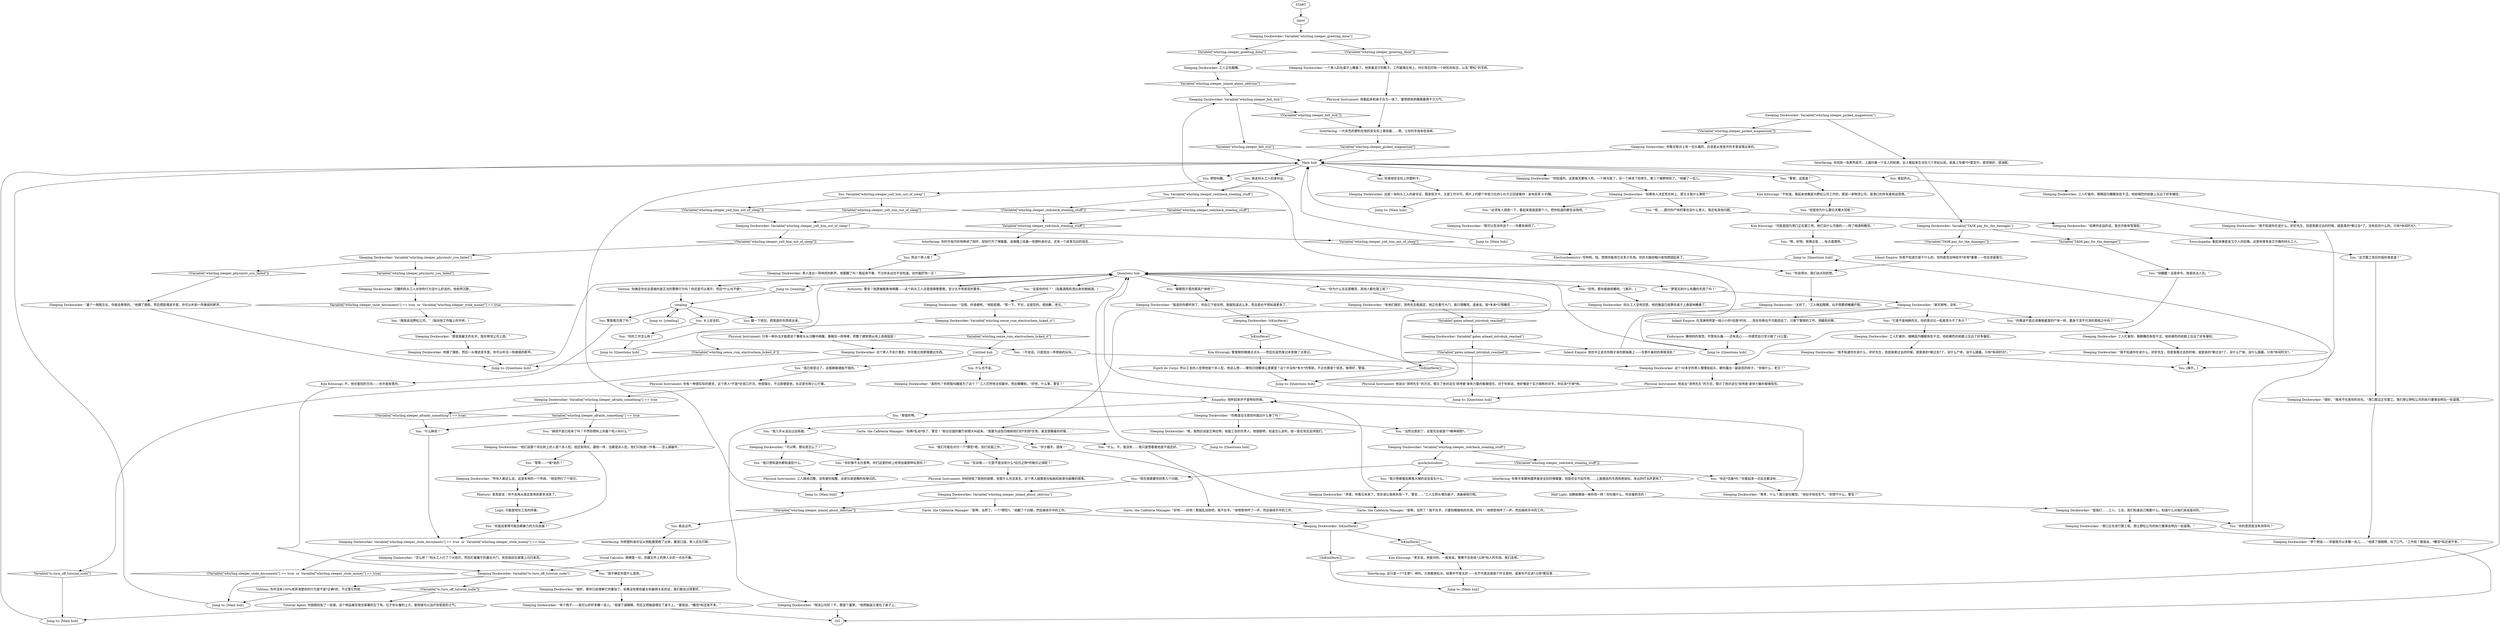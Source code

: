 # WHIRLING / SLEEPING DOCKWORKER
# Downstairs at the Whirling In Rags there's a sleeping dockworker. Interfacing people can steal his wallet and work pass, Phys inst can wake him up by yelling and then get some info on the Union and the strike.
# ==================================================
digraph G {
	  0 [label="START"];
	  1 [label="input"];
	  2 [label="Rhetoric: 意思是说：你不会再从我这里得到更多消息了。"];
	  3 [label="Main hub"];
	  4 [label="You: “警督，这是谁？”"];
	  5 [label="You: “我已经尝过了。这瓶朗姆酒挺不错的。”"];
	  6 [label="Sleeping Dockworker: 码头工人没有回答。他的脑袋已经靠在桌子上香甜地睡着了。"];
	  7 [label="Jump to: [Main hub]"];
	  8 [label="You: “当然注意到了，这里完全就是个*精神病院*。”"];
	  9 [label="Sleeping Dockworker: “太好了。”工人眯起眼睛，似乎想要把睡魔吓跑。"];
	  10 [label="Interfacing: 你的手指巧妙地伸进了钩环，轻轻打开了弹簧塞。金属圈上挂着一张塑料身份证，还有一个皮革包边的钱包……"];
	  11 [label="You: 拿起药丸。"];
	  12 [label="Sleeping Dockworker: 一个男人趴在桌子上睡着了，他穿着泥泞的靴子，工作服落在地上。衬衫背后印有一个树形的标志，以及“野松”的字样。"];
	  13 [label="You: “我只想看看如果我大喊的话会发生什么。”"];
	  14 [label="You: “你好像不太在意啊。你们这里的树上经常挂着那种玩意吗？”"];
	  15 [label="Sleeping Dockworker: 男人发出一阵响亮的鼾声。他要醒了吗？看起来不像，不过你永远也不会知道。动作最好快一点！"];
	  16 [label="Jump to: [Questions hub]"];
	  17 [label="You: 偷走码头工人的身份证。"];
	  18 [label="You: Variable[\"whirling.sleeper_redcheck_stealing_stuff\"]"];
	  19 [label="Variable[\"whirling.sleeper_redcheck_stealing_stuff\"]", shape=diamond];
	  20 [label="!(Variable[\"whirling.sleeper_redcheck_stealing_stuff\"])", shape=diamond];
	  21 [label="Sleeping Dockworker: Variable[\"whirling.sleeper_felt_itch\"]"];
	  22 [label="Variable[\"whirling.sleeper_felt_itch\"]", shape=diamond];
	  23 [label="!(Variable[\"whirling.sleeper_felt_itch\"])", shape=diamond];
	  24 [label="Sleeping Dockworker: IsKimHere()"];
	  25 [label="IsKimHere()", shape=diamond];
	  26 [label="!(IsKimHere())", shape=diamond];
	  27 [label="Half Light: 动静就像摇一串铃铛一样！你在做什么，你会被抓住的！"];
	  28 [label="Logic: 可能是他在工会的同事。"];
	  29 [label="You: 翻一下钱包，把里面的东西拿出来。"];
	  30 [label="You: “那很好啊。”"];
	  31 [label="Sleeping Dockworker: Variable[\"whirling.sense_rum_electrochem_licked_it\"]"];
	  32 [label="Variable[\"whirling.sense_rum_electrochem_licked_it\"]", shape=diamond];
	  33 [label="!(Variable[\"whirling.sense_rum_electrochem_licked_it\"])", shape=diamond];
	  34 [label="You: “现在我需要你回答几个问题。”"];
	  35 [label="You: 而这个男人呢？"];
	  36 [label="You: “你是说事情可能会朝暴力的方向发展？”"];
	  37 [label="Sleeping Dockworker: Variable[\"whirling.sleeper_afraids_something\"] == true"];
	  38 [label="Variable[\"whirling.sleeper_afraids_something\"] == true", shape=diamond];
	  39 [label="!(Variable[\"whirling.sleeper_afraids_something\"] == true)", shape=diamond];
	  40 [label="Kim Kitsuragi: “可能是因为港口正在罢工吧。他们没什么可做的——除了喝酒和睡觉。”"];
	  41 [label="You: “你难道不是应该像陵墓里的尸体一样，置身于深不可测的黑暗之中吗？”"];
	  42 [label="Sleeping Dockworker: “有他们就好。测颅先生能搞定，他正在看守大门，我只想睡觉。或者说，我*本来*只想睡觉 ……”"];
	  43 [label="Sleeping Dockworker: IsKimHere()"];
	  44 [label="IsKimHere()", shape=diamond];
	  45 [label="!(IsKimHere())", shape=diamond];
	  46 [label="Kim Kitsuragi: “老实说，他是对的。一般来说，警察不会到处*占用*别人的东西。我们走吧。”"];
	  47 [label="Sleeping Dockworker: “如果你走运的话，我也许能有答案呢。”"];
	  48 [label="Kim Kitsuragi: 不。他在看别的方向——也许是故意的。"];
	  49 [label="You: “等等——*谁*说的？”"];
	  50 [label="Physical Instrument: 他说出“测颅先生”的方式，暗示了他对这位‘碎颅者’身体力量的极端信任。对于你来说，他好像是个实力相称的对手。你应该*干掉*他。"];
	  51 [label="You: “你还*活着*吗？你看起来一点反应都没有……”"];
	  52 [label="You: “好吧，那你就继续睡吧。”[离开。]"];
	  53 [label="Physical Instrument: 他看起来和桌子合为一体了。要想把他弄醒需要费不少力气。"];
	  54 [label="Sleeping Dockworker: “那是我雇主的名字。我在物流公司上班。”"];
	  55 [label="Sleeping Dockworker: “如果有人决定死在树上，那又关我什么事呢？”"];
	  56 [label="Sleeping Dockworker: “等等，什么？我只是在睡觉。”他似乎有些生气。“你想干什么，警官？”"];
	  57 [label="You: 检查他安全扣上的塑料卡。"];
	  58 [label="Sleeping Dockworker: 这是一张码头工人的身份证，既是班次卡，又是工作许可。照片上的那个年轻力壮的小伙子正回望着你：圣地亚哥·S·约翰。"];
	  59 [label="Sleeping Dockworker: “我不知道你在说什么，好好先生，但是我晕过去的时候，就是真的*晕过去*了。没什么尸体。没什么陵墓。只有*休闲时光*。”"];
	  60 [label="Sleeping Dockworker: Variable[\"whirling.sleeper_greeting_done\"]"];
	  61 [label="Variable[\"whirling.sleeper_greeting_done\"]", shape=diamond];
	  62 [label="!(Variable[\"whirling.sleeper_greeting_done\"])", shape=diamond];
	  63 [label="Jump to: [Questions hub]"];
	  64 [label="Jump to: [Main hub]"];
	  65 [label="Sleeping Dockworker: “我不知道你在说什么，好好先生，但是我晕过去的时候，就是真的*晕过去*了。没有前任什么的。只有*休闲时光*。”"];
	  66 [label="Interfacing: 一片彩色的塑料在他的安全扣上悬挂着……嗯。让你的手指有些发痒。"];
	  67 [label="You: 把他叫醒。"];
	  68 [label="You: Variable[\"whirling.sleeper_yell_him_out_of_sleep\"]"];
	  69 [label="Variable[\"whirling.sleeper_yell_him_out_of_sleep\"]", shape=diamond];
	  70 [label="!(Variable[\"whirling.sleeper_yell_him_out_of_sleep\"])", shape=diamond];
	  71 [label="Jump to: [Main hub]"];
	  72 [label="Sleeping Dockworker: “举个例子——我可以好好多睡一会儿。”他揉了揉眼睛，然后又把脑袋埋在了桌子上。“要我说，*睡觉*权还差不多。”"];
	  73 [label="Sleeping Dockworker: “物流公司好？不，那是个噩梦。”他把脑袋又埋在了桌子上。"];
	  74 [label="You: “我只想知道你都知道些什么。”"];
	  75 [label="Jump to: [Questions hub]"];
	  76 [label="You: “呃……那问你尸体的事也没什么意义。我还有其他问题。”"];
	  77 [label="Jump to: [Main hub]"];
	  78 [label="Sleeping Dockworker: 你看见柜台上有一包头痛药，应该是从他张开的手里滚落出来的。"];
	  79 [label="Esprit de Corps: 所以工会的人觉得他是个杀人犯，他这么想——哪怕已经睡得云里雾里？这个并没有*多大*的帮助，不过也算是个信息。做得好，警探。"];
	  80 [label="You: “我几乎从没出过这栋楼。”"];
	  81 [label="Sleeping Dockworker: Variable[\"whirling.sleeper_yell_him_out_of_sleep\"]"];
	  82 [label="Variable[\"whirling.sleeper_yell_him_out_of_sleep\"]", shape=diamond];
	  83 [label="!(Variable[\"whirling.sleeper_yell_him_out_of_sleep\"])", shape=diamond];
	  84 [label="Sleeping Dockworker: 这个30多岁的男人慢慢抬起头，朝你露出一副哀怨的样子。“你喊什么，老兄？”"];
	  85 [label="You: “你为什么在这里睡觉，其他人都在罢工呢？”"];
	  86 [label="stealing"];
	  87 [label="You: “梦里见到什么有趣的东西了吗？”"];
	  88 [label="You: 什么也不说。"];
	  89 [label="Interfacing: 你笨手笨脚地摆弄着安全扣的弹簧塞，但是完全不起作用……上面悬挂的东西拒绝放松，发出的叮当声更响了。"];
	  90 [label="You: “什么，不，我没有……我只是想看看他是不是还好。”"];
	  91 [label="You: “你少插手，酒保！”"];
	  92 [label="Sleeping Dockworker: “我不知道你在说什么，好好先生，但是我晕过去的时候，就是真的*晕过去*了。没什么尸体，没什么陵墓。只有*休闲时光*。”"];
	  93 [label="You: 警督看见我了吗？"];
	  94 [label="Sleeping Dockworker: “没错，你请便吧。”他眨眨眼。“等一下，不对，这是空的。很抱歉，老兄。”"];
	  95 [label="Sleeping Dockworker: “恭喜，你看见未来了。现在请让我再失陪一下，警官……”工人又把头埋向桌子，准备继续打盹。"];
	  96 [label="You: “但是他为什么要白天睡大觉呢？”"];
	  97 [label="You: （不说话，只是发出一声原始的尖叫。）"];
	  98 [label="Untitled hub"];
	  99 [label="Garte, the Cafeteria Manager: “好吧——好吧！那就乱动他吧，我不在乎。”他愤怒地哼了一声，然后继续手中的工作。"];
	  100 [label="Tutorial Agent: 你刚刚捡到了一些镁。这个物品被存放在屏幕的左下角，位于你头像的上方。使用镁可以治疗你受损的士气。"];
	  101 [label="You: “它是不是纯粹的无，你的意识比一粒麦芽大不了多少？”"];
	  102 [label="Sleeping Dockworker: 工人盯着你，眼睛因为睡眠有些干涩。他棕褐色的前额上压出了好多皱纹。"];
	  103 [label="Questions hub"];
	  104 [label="You: “聊聊院子里的那具尸体吧？”"];
	  105 [label="Jump to: [Questions hub]"];
	  106 [label="Sleeping Dockworker: “谢天谢地，没有。”"];
	  107 [label="Visual Calculus: 顺便提一句，你跟文件上的男人长的一点也不像。"];
	  108 [label="You: “你的意思是没有领导吗？”"];
	  109 [label="You: “什么麻烦？”"];
	  110 [label="Kim Kitsuragi: “不知道。看起来他像是为野松公司工作的，那是一家物流公司，是港口的所有者和运营商。”"];
	  111 [label="You: “必须有人调查一下，看起来我就是那个人。把你知道的都告诉我吧。”"];
	  112 [label="Sleeping Dockworker: “我可以告诉你这个——你要有麻烦了。”"];
	  113 [label="You: “麻烦不是已经来了吗？不然你把树上吊着个死人叫什么？”"];
	  114 [label="Sleeping Dockworker: “他们说那个吊在树上的人是个杀人犯。他还有同伙，跟他一样，也都是杀人犯。他们只知道一件事——怎么搞破坏。”"];
	  115 [label="Inland Empire: 你真不知道它是干什么的，但你直觉这种纸币*非常*重要——你应该留着它。"];
	  116 [label="Interfacing: 你把塑料身份证从钥匙圈里取了出来，塞进口袋。男人还在打鼾。"];
	  117 [label="Sleeping Dockworker: Variable[\"TASK.pay_for_the_damages\"]"];
	  118 [label="Variable[\"TASK.pay_for_the_damages\"]", shape=diamond];
	  119 [label="!(Variable[\"TASK.pay_for_the_damages\"])", shape=diamond];
	  120 [label="Jump to: [Main hub]"];
	  121 [label="Sleeping Dockworker: 工人盯着你，眼睛睡的有些干涩。他棕褐色的前额上压出了好多皱纹。"];
	  122 [label="You: “我们可能在对付一个*罪犯*呢。别打扰我工作。”"];
	  123 [label="Interfacing: 这只是一个*主意*，拜托。大家都放松点。结果并不是太好——也不代表这就是个坏主意吧。或者你不应该*占用*那玩意……"];
	  124 [label="Sleeping Dockworker: Variable[\"whirling.sleeper_physinstr_you_failed\"]"];
	  125 [label="Variable[\"whirling.sleeper_physinstr_you_failed\"]", shape=diamond];
	  126 [label="!(Variable[\"whirling.sleeper_physinstr_you_failed\"])", shape=diamond];
	  127 [label="Sleeping Dockworker: “所有人都这么说，这是本地的一个传闻。”他突然打了个哈欠。"];
	  128 [label="Endurance: 睡他妈的鬼觉。尽管有头痛——还有恶心——你感觉自己至少跑了10公里。"];
	  129 [label="You: “这是你的吗？”（指着酒瓶和洒出来的朗姆酒。）"];
	  130 [label="Volition: 你确定你在这里做的是正当的警察行为吗？你还是可以离开，然后*什么也不做*。"];
	  131 [label="Sleeping Dockworker: 工人正在酣睡。"];
	  132 [label="You: 关上安全扣。"];
	  133 [label="Sleeping Dockworker: “举个例说——早晨我可以多睡一会儿……”他揉了揉眼睛，叹了口气。“工作权？要我说，*睡觉*权还差不多。”"];
	  134 [label="Jump to: [Questions hub]"];
	  135 [label="Garte, the Cafeteria Manager: “是啊，当然了！我不在乎。只要别瞎碰他的东西，好吗！”他愤怒地哼了一声，然后继续手中的工作。"];
	  136 [label="Kim Kitsuragi: 警督朝你微微点点头——然后在蓝色笔记本里做了点笔记。"];
	  137 [label="Sleeping Dockworker: Variable[\"whirling.sleeper_picked_magnesium\"]"];
	  138 [label="Variable[\"whirling.sleeper_picked_magnesium\"]", shape=diamond];
	  139 [label="!(Variable[\"whirling.sleeper_picked_magnesium\"])", shape=diamond];
	  140 [label="Interfacing: 你找到一张黑色纸币，上面印着一个女人的轮廓。女人看起来生活在几个世纪以前。纸条上写着*5*雷亚尔。感觉很好，很油腻。"];
	  141 [label="Physical Instrument: 只有一种办法才能把这个懒骨头从沉睡中唤醒。像飓风一样咆哮，把整个建筑物从地上连根拔起！"];
	  142 [label="Electrochemistry: 哎哟哟。钱。想想你能用它买多少东西。你的大脑突触兴奋地燃烧起来了。"];
	  143 [label="You: “快醒醒！这是命令，我是执法人员。”"];
	  144 [label="Sleeping Dockworker: 这个男人不会介意的。你可能比他更需要这东西。"];
	  145 [label="Sleeping Dockworker: 工人盯着你，眼睛因为睡眠有些干涩。他棕褐色的前额上压出了好多皱纹。"];
	  146 [label="Physical Instrument: 你轻轻摇了摇他的肩膀，但是什么也没发生。这个男人就算是在船舶机舱里也能睡的很香。"];
	  147 [label="Sleeping Dockworker: “灌个一两瓶左右，你就会晕倒的。”他摸了摸脸，然后把脸埋进手掌。你可以听到一阵微弱的鼾声。"];
	  148 [label="Physical Instrument: 你有一种很实际的感觉，这个男人*不是*在信口开河。他很强壮，不过即便是他，在这里也得小心行事。"];
	  149 [label="Jump to: [Main hub]"];
	  150 [label="You: “啊，好吧。我猜总是……有点道理吧。”"];
	  151 [label="Sleeping Dockworker: “港口正在进行罢工呢。想让野松公司的执行董事会明白一些道理。”"];
	  152 [label="Sleeping Dockworker: “很好，那你已经理解它的要旨了。如果没有那些雇主和雇佣关系的话，我们都会过得更好。”"];
	  153 [label="Sleeping Dockworker: Variable[\"whirling.sleeper_redcheck_stealing_stuff\"]"];
	  154 [label="Variable[\"whirling.sleeper_redcheck_stealing_stuff\"]", shape=diamond];
	  155 [label="!(Variable[\"whirling.sleeper_redcheck_stealing_stuff\"])", shape=diamond];
	  156 [label="quickchoicehow"];
	  157 [label="You: “这次罢工背后的组织者是谁？”"];
	  158 [label="Authority: 警官？就算被粗鲁地唤醒——这个码头工人还是很尊敬警察。至少比平常表现的要多。"];
	  159 [label="Empathy: 他听起来并不是特别热情。"];
	  160 [label="Sleeping Dockworker: 他摸了摸脸，然后一头埋进双手里。你可以听见一阵微弱的鼾声。"];
	  161 [label="Sleeping Dockworker: “真的吗？你把我叫醒就为了这个？”工人茫然地注视着你，然后嘟囔到。“好吧，什么事，警官？”"];
	  162 [label="Sleeping Dockworker: Variable[\"whirling.sleeper_inland_about_oblivion\"]"];
	  163 [label="Variable[\"whirling.sleeper_inland_about_oblivion\"]", shape=diamond];
	  164 [label="!(Variable[\"whirling.sleeper_inland_about_oblivion\"])", shape=diamond];
	  165 [label="Garte, the Cafeteria Manager: “是啊，当然了。一个*罪犯*。”他翻了个白眼，然后继续手中的工作。"];
	  166 [label="You: “告诉我——它是不是没有什么*旧日之物*的极乐之境呢？”"];
	  167 [label="Inland Empire: 在深渊地带里一段小小的*自我*时间……现在你再也不可能回去了。只剩下警探的工作。清醒和侦察。"];
	  168 [label="You: [离开。]"];
	  169 [label="Sleeping Dockworker: “你知道的，这里每天都有人死。一个掉沟里了，另一个掉进了检修孔，第三个被野狗吃了。”他缓了一会儿。"];
	  170 [label="Physical Instrument: 工人继续沉睡，没有被你摇醒。这家伙真是睡的有够沉的。"];
	  171 [label="Sleeping Dockworker: 沉睡的码头工人对你的行为没什么好说的。他依然沉默。"];
	  172 [label="You: “你的工作怎么样？”"];
	  173 [label="Sleeping Dockworker: “你难道没注意到外面出什么事了吗？”"];
	  174 [label="You: “我不确定你是什么意思。”"];
	  175 [label="Sleeping Dockworker: “嗯，我想应该是艾弗拉特，他是工会的负责人。他很聪明，知道怎么谈判，他一直在背后支持我们。”"];
	  176 [label="Jump to: [Questions hub]"];
	  177 [label="Encyclopedia: 看起来像是圣艾尔人的后裔。这里有很多圣艾尔裔的码头工人。"];
	  178 [label="Physical Instrument: 他说出“测颅先生”的方式，暗示了他对这位‘碎颅者’身体力量的极端信任。"];
	  179 [label="Sleeping Dockworker: Variable[\"gates.mhead_introhub_reached\"]"];
	  180 [label="Variable[\"gates.mhead_introhub_reached\"]", shape=diamond];
	  181 [label="!(Variable[\"gates.mhead_introhub_reached\"])", shape=diamond];
	  182 [label="Inland Empire: 他也许正走在你刚才来的那条路上——在那片最初的黑暗深处？"];
	  183 [label="You: 偷走证件。"];
	  184 [label="Jump to: [stealing]"];
	  185 [label="Sleeping Dockworker: Variable[\"tc.turn_off_tutorial_node\"]"];
	  186 [label="Variable[\"tc.turn_off_tutorial_node\"]", shape=diamond];
	  187 [label="!(Variable[\"tc.turn_off_tutorial_node\"])", shape=diamond];
	  188 [label="Volition: 你并没有100%地弄清楚你的行为是不是*正确*的，不过管它的呢……"];
	  189 [label="You: “跟我说说野松公司。”（指向他工作服上的字样。）"];
	  190 [label="Jump to: [stealing]"];
	  191 [label="You: “你说得对。我们说点别的吧。”"];
	  192 [label="Garte, the Cafeteria Manager: “别再*乱动*他了，警官！”柜台后面的餐厅经理大叫起来。“我要为这些白痴和他们的*东西*负责。甚至是睡着的时候……”"];
	  193 [label="Sleeping Dockworker: “是我们……工人。工会。我们知道自己需要什么，知道什么对我们来说是对的。”"];
	  194 [label="Sleeping Dockworker: “很好。”根本不在意你的存在。“港口那边正在罢工。我们想让野松公司的执行董事会明白一些道理。”"];
	  195 [label="Sleeping Dockworker: “可以啊，那玩意怎么了？”"];
	  196 [label="Sleeping Dockworker: “我说的你都听到了。你自己下结论吧。我就知道这么多，而且我也不想知道更多了。”"];
	  197 [label="Sleeping Dockworker: Variable[\"whirling.sleeper_stole_documents\"] == true  or  Variable[\"whirling.sleeper_stole_money\"] == true"];
	  198 [label="Variable[\"whirling.sleeper_stole_documents\"] == true  or  Variable[\"whirling.sleeper_stole_money\"] == true", shape=diamond];
	  199 [label="!(Variable[\"whirling.sleeper_stole_documents\"] == true  or  Variable[\"whirling.sleeper_stole_money\"] == true)", shape=diamond];
	  200 [label="Sleeping Dockworker: “怎么样？”码头工人打了个大哈欠，然后盯着餐厅的露台大门。有些指纹在玻璃上闪闪发亮。"];
	  201 [label="Jump to: [Questions hub]"];
	  0 -> 1
	  1 -> 60
	  2 -> 28
	  3 -> 67
	  3 -> 4
	  3 -> 169
	  3 -> 11
	  3 -> 17
	  3 -> 57
	  4 -> 110
	  5 -> 148
	  7 -> 3
	  8 -> 153
	  9 -> 134
	  10 -> 35
	  11 -> 145
	  12 -> 53
	  13 -> 95
	  14 -> 170
	  15 -> 130
	  16 -> 103
	  17 -> 18
	  18 -> 19
	  18 -> 20
	  19 -> 154
	  20 -> 154
	  21 -> 22
	  21 -> 23
	  22 -> 3
	  23 -> 66
	  24 -> 25
	  24 -> 26
	  25 -> 136
	  26 -> 63
	  27 -> 193
	  28 -> 36
	  29 -> 141
	  30 -> 73
	  31 -> 32
	  31 -> 33
	  32 -> 98
	  33 -> 105
	  34 -> 162
	  35 -> 15
	  36 -> 197
	  37 -> 38
	  37 -> 39
	  38 -> 113
	  38 -> 109
	  39 -> 109
	  40 -> 150
	  41 -> 121
	  42 -> 180
	  43 -> 44
	  43 -> 45
	  44 -> 46
	  45 -> 120
	  46 -> 123
	  47 -> 177
	  48 -> 185
	  49 -> 127
	  50 -> 16
	  51 -> 56
	  52 -> 6
	  53 -> 66
	  54 -> 160
	  55 -> 76
	  55 -> 111
	  56 -> 159
	  57 -> 58
	  58 -> 71
	  59 -> 168
	  60 -> 61
	  60 -> 62
	  61 -> 131
	  62 -> 12
	  63 -> 103
	  64 -> 3
	  65 -> 168
	  66 -> 138
	  67 -> 68
	  68 -> 69
	  68 -> 70
	  69 -> 81
	  70 -> 81
	  71 -> 3
	  72 -> 202
	  73 -> 202
	  74 -> 170
	  75 -> 103
	  76 -> 47
	  77 -> 3
	  78 -> 3
	  79 -> 63
	  80 -> 195
	  81 -> 82
	  81 -> 83
	  82 -> 142
	  83 -> 124
	  84 -> 178
	  85 -> 42
	  86 -> 184
	  86 -> 29
	  86 -> 132
	  86 -> 93
	  87 -> 106
	  88 -> 161
	  89 -> 27
	  90 -> 135
	  91 -> 99
	  92 -> 168
	  93 -> 48
	  94 -> 31
	  95 -> 159
	  96 -> 40
	  97 -> 84
	  98 -> 88
	  98 -> 5
	  99 -> 43
	  100 -> 64
	  101 -> 102
	  102 -> 92
	  103 -> 129
	  103 -> 104
	  103 -> 52
	  103 -> 85
	  103 -> 87
	  103 -> 190
	  103 -> 158
	  104 -> 196
	  105 -> 103
	  106 -> 192
	  106 -> 41
	  106 -> 101
	  106 -> 167
	  107 -> 185
	  108 -> 176
	  109 -> 197
	  110 -> 96
	  111 -> 112
	  112 -> 149
	  113 -> 114
	  114 -> 49
	  114 -> 36
	  115 -> 191
	  116 -> 107
	  117 -> 118
	  117 -> 119
	  118 -> 143
	  119 -> 115
	  120 -> 3
	  121 -> 59
	  122 -> 166
	  123 -> 120
	  124 -> 125
	  124 -> 126
	  125 -> 171
	  126 -> 147
	  127 -> 2
	  128 -> 134
	  129 -> 94
	  130 -> 86
	  131 -> 163
	  132 -> 172
	  133 -> 202
	  134 -> 103
	  135 -> 43
	  136 -> 79
	  137 -> 139
	  137 -> 140
	  138 -> 3
	  139 -> 78
	  140 -> 117
	  141 -> 144
	  141 -> 97
	  142 -> 191
	  143 -> 84
	  144 -> 186
	  145 -> 65
	  146 -> 77
	  147 -> 105
	  148 -> 37
	  149 -> 3
	  150 -> 176
	  151 -> 133
	  152 -> 72
	  153 -> 155
	  153 -> 156
	  154 -> 10
	  155 -> 89
	  156 -> 34
	  156 -> 51
	  156 -> 13
	  157 -> 194
	  158 -> 103
	  159 -> 173
	  159 -> 30
	  160 -> 105
	  161 -> 159
	  162 -> 164
	  162 -> 165
	  163 -> 21
	  164 -> 183
	  165 -> 43
	  166 -> 146
	  167 -> 128
	  169 -> 55
	  170 -> 77
	  171 -> 198
	  172 -> 201
	  173 -> 8
	  173 -> 80
	  173 -> 175
	  174 -> 152
	  175 -> 75
	  176 -> 103
	  177 -> 157
	  178 -> 16
	  179 -> 181
	  179 -> 182
	  180 -> 179
	  181 -> 50
	  182 -> 21
	  183 -> 116
	  184 -> 86
	  185 -> 187
	  185 -> 188
	  186 -> 64
	  187 -> 100
	  188 -> 7
	  189 -> 54
	  190 -> 86
	  191 -> 9
	  192 -> 90
	  192 -> 91
	  192 -> 122
	  193 -> 108
	  193 -> 151
	  194 -> 133
	  195 -> 74
	  195 -> 14
	  196 -> 24
	  197 -> 200
	  197 -> 199
	  198 -> 189
	  199 -> 7
	  200 -> 174
	  201 -> 103
}

